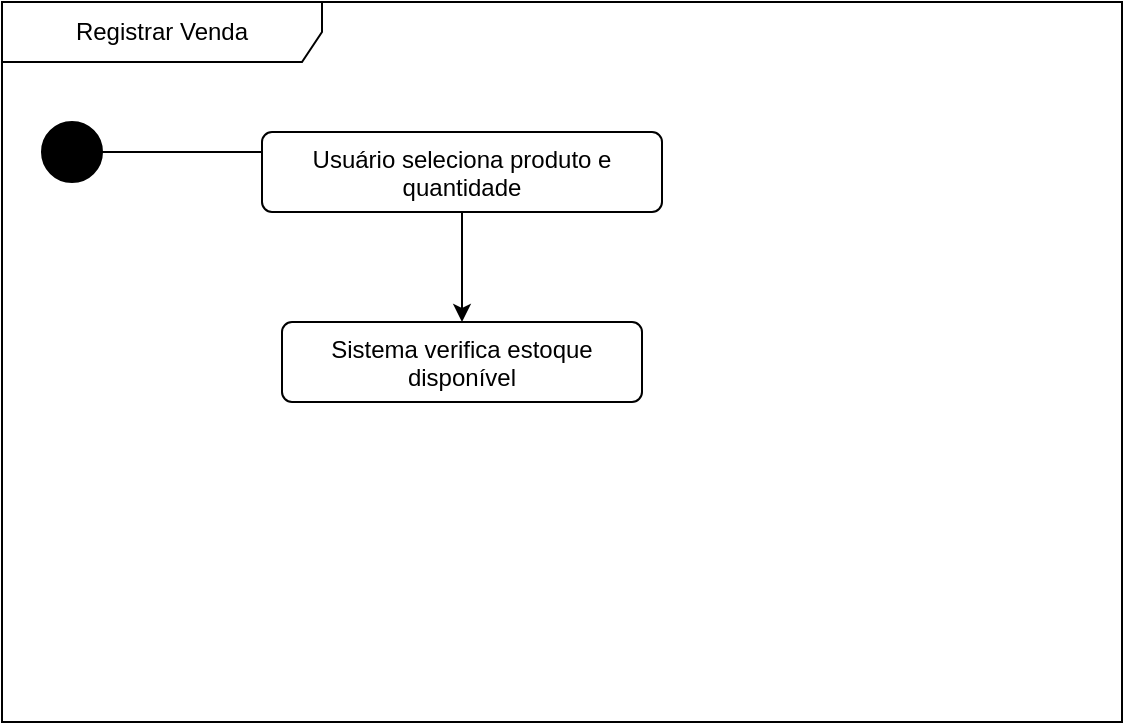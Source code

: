 <mxfile version="26.0.8">
  <diagram id="C5RBs43oDa-KdzZeNtuy" name="Page-1">
    <mxGraphModel dx="1250" dy="781" grid="1" gridSize="10" guides="1" tooltips="1" connect="1" arrows="1" fold="1" page="1" pageScale="1" pageWidth="827" pageHeight="1169" math="0" shadow="0">
      <root>
        <mxCell id="WIyWlLk6GJQsqaUBKTNV-0" />
        <mxCell id="WIyWlLk6GJQsqaUBKTNV-1" parent="WIyWlLk6GJQsqaUBKTNV-0" />
        <mxCell id="UWFqU73YBer2xQN_WlqB-1" value="Registrar Venda" style="shape=umlFrame;whiteSpace=wrap;html=1;pointerEvents=0;recursiveResize=0;container=1;collapsible=0;width=160;" vertex="1" parent="WIyWlLk6GJQsqaUBKTNV-1">
          <mxGeometry x="40" y="40" width="560" height="360" as="geometry" />
        </mxCell>
        <mxCell id="UWFqU73YBer2xQN_WlqB-5" style="edgeStyle=orthogonalEdgeStyle;rounded=0;orthogonalLoop=1;jettySize=auto;html=1;" edge="1" parent="UWFqU73YBer2xQN_WlqB-1" source="UWFqU73YBer2xQN_WlqB-2" target="UWFqU73YBer2xQN_WlqB-3">
          <mxGeometry relative="1" as="geometry" />
        </mxCell>
        <mxCell id="UWFqU73YBer2xQN_WlqB-2" value="" style="ellipse;fillColor=strokeColor;html=1;" vertex="1" parent="UWFqU73YBer2xQN_WlqB-1">
          <mxGeometry x="20" y="60" width="30" height="30" as="geometry" />
        </mxCell>
        <mxCell id="UWFqU73YBer2xQN_WlqB-3" value="Sistema verifica estoque disponível" style="html=1;align=center;verticalAlign=top;rounded=1;absoluteArcSize=1;arcSize=10;dashed=0;whiteSpace=wrap;" vertex="1" parent="UWFqU73YBer2xQN_WlqB-1">
          <mxGeometry x="140" y="160" width="180" height="40" as="geometry" />
        </mxCell>
        <mxCell id="UWFqU73YBer2xQN_WlqB-6" value="Usuário seleciona produto e quantidade" style="html=1;align=center;verticalAlign=top;rounded=1;absoluteArcSize=1;arcSize=10;dashed=0;whiteSpace=wrap;" vertex="1" parent="WIyWlLk6GJQsqaUBKTNV-1">
          <mxGeometry x="170" y="105" width="200" height="40" as="geometry" />
        </mxCell>
      </root>
    </mxGraphModel>
  </diagram>
</mxfile>
